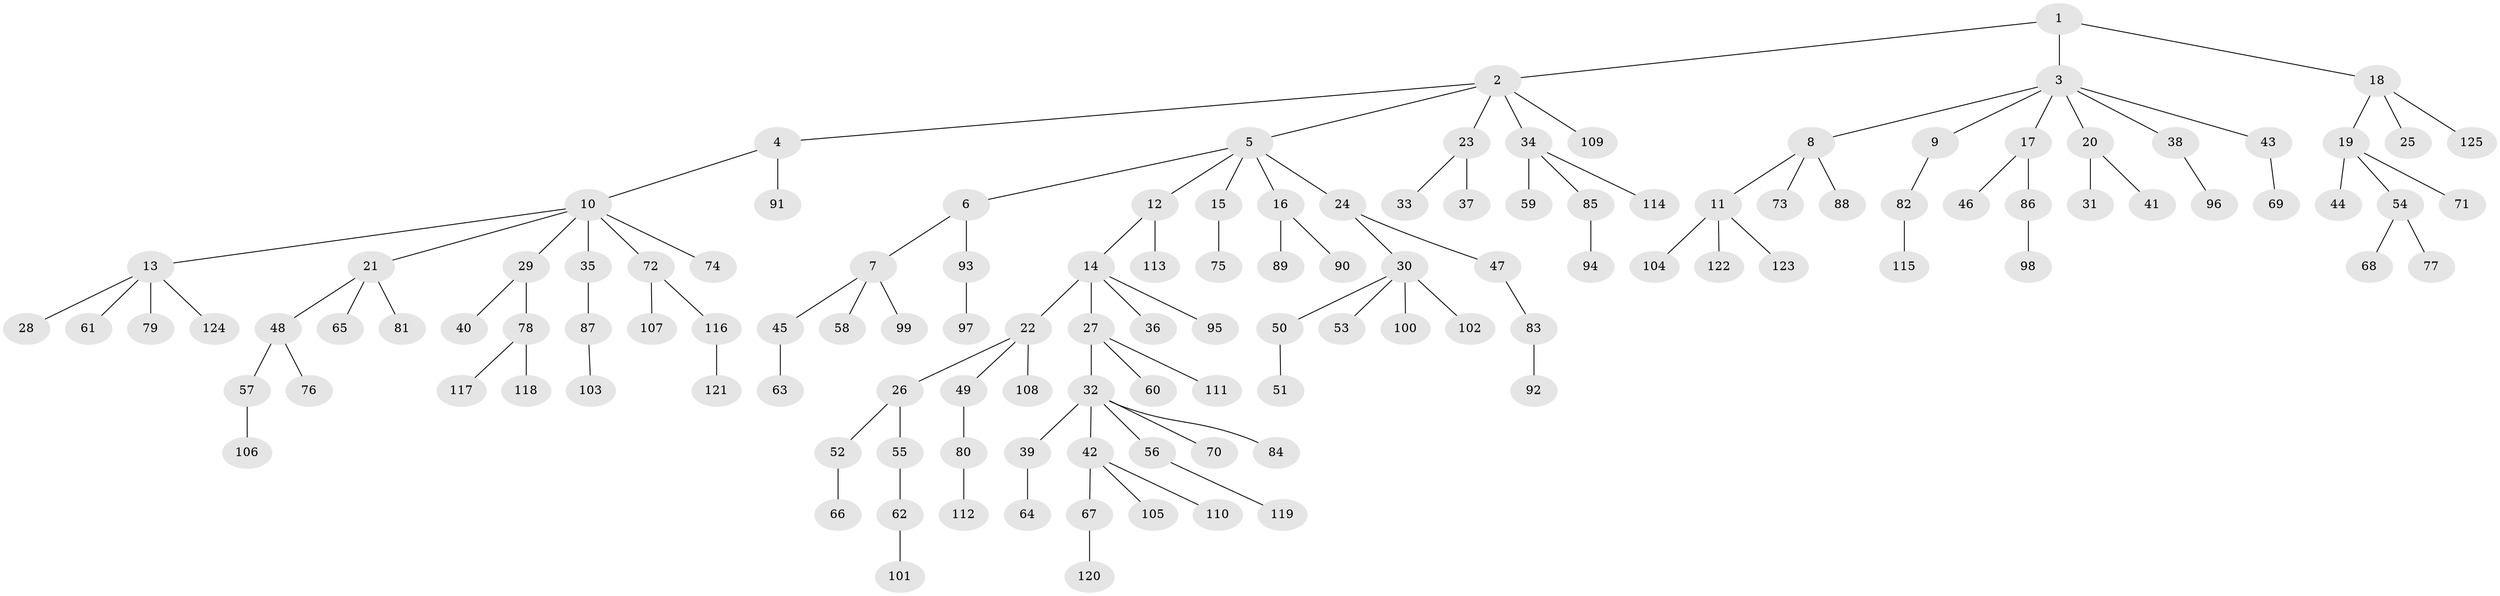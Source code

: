 // coarse degree distribution, {8: 0.011904761904761904, 7: 0.023809523809523808, 4: 0.05952380952380952, 6: 0.023809523809523808, 2: 0.14285714285714285, 1: 0.6190476190476191, 3: 0.08333333333333333, 5: 0.03571428571428571}
// Generated by graph-tools (version 1.1) at 2025/52/02/27/25 19:52:12]
// undirected, 125 vertices, 124 edges
graph export_dot {
graph [start="1"]
  node [color=gray90,style=filled];
  1;
  2;
  3;
  4;
  5;
  6;
  7;
  8;
  9;
  10;
  11;
  12;
  13;
  14;
  15;
  16;
  17;
  18;
  19;
  20;
  21;
  22;
  23;
  24;
  25;
  26;
  27;
  28;
  29;
  30;
  31;
  32;
  33;
  34;
  35;
  36;
  37;
  38;
  39;
  40;
  41;
  42;
  43;
  44;
  45;
  46;
  47;
  48;
  49;
  50;
  51;
  52;
  53;
  54;
  55;
  56;
  57;
  58;
  59;
  60;
  61;
  62;
  63;
  64;
  65;
  66;
  67;
  68;
  69;
  70;
  71;
  72;
  73;
  74;
  75;
  76;
  77;
  78;
  79;
  80;
  81;
  82;
  83;
  84;
  85;
  86;
  87;
  88;
  89;
  90;
  91;
  92;
  93;
  94;
  95;
  96;
  97;
  98;
  99;
  100;
  101;
  102;
  103;
  104;
  105;
  106;
  107;
  108;
  109;
  110;
  111;
  112;
  113;
  114;
  115;
  116;
  117;
  118;
  119;
  120;
  121;
  122;
  123;
  124;
  125;
  1 -- 2;
  1 -- 3;
  1 -- 18;
  2 -- 4;
  2 -- 5;
  2 -- 23;
  2 -- 34;
  2 -- 109;
  3 -- 8;
  3 -- 9;
  3 -- 17;
  3 -- 20;
  3 -- 38;
  3 -- 43;
  4 -- 10;
  4 -- 91;
  5 -- 6;
  5 -- 12;
  5 -- 15;
  5 -- 16;
  5 -- 24;
  6 -- 7;
  6 -- 93;
  7 -- 45;
  7 -- 58;
  7 -- 99;
  8 -- 11;
  8 -- 73;
  8 -- 88;
  9 -- 82;
  10 -- 13;
  10 -- 21;
  10 -- 29;
  10 -- 35;
  10 -- 72;
  10 -- 74;
  11 -- 104;
  11 -- 122;
  11 -- 123;
  12 -- 14;
  12 -- 113;
  13 -- 28;
  13 -- 61;
  13 -- 79;
  13 -- 124;
  14 -- 22;
  14 -- 27;
  14 -- 36;
  14 -- 95;
  15 -- 75;
  16 -- 89;
  16 -- 90;
  17 -- 46;
  17 -- 86;
  18 -- 19;
  18 -- 25;
  18 -- 125;
  19 -- 44;
  19 -- 54;
  19 -- 71;
  20 -- 31;
  20 -- 41;
  21 -- 48;
  21 -- 65;
  21 -- 81;
  22 -- 26;
  22 -- 49;
  22 -- 108;
  23 -- 33;
  23 -- 37;
  24 -- 30;
  24 -- 47;
  26 -- 52;
  26 -- 55;
  27 -- 32;
  27 -- 60;
  27 -- 111;
  29 -- 40;
  29 -- 78;
  30 -- 50;
  30 -- 53;
  30 -- 100;
  30 -- 102;
  32 -- 39;
  32 -- 42;
  32 -- 56;
  32 -- 70;
  32 -- 84;
  34 -- 59;
  34 -- 85;
  34 -- 114;
  35 -- 87;
  38 -- 96;
  39 -- 64;
  42 -- 67;
  42 -- 105;
  42 -- 110;
  43 -- 69;
  45 -- 63;
  47 -- 83;
  48 -- 57;
  48 -- 76;
  49 -- 80;
  50 -- 51;
  52 -- 66;
  54 -- 68;
  54 -- 77;
  55 -- 62;
  56 -- 119;
  57 -- 106;
  62 -- 101;
  67 -- 120;
  72 -- 107;
  72 -- 116;
  78 -- 117;
  78 -- 118;
  80 -- 112;
  82 -- 115;
  83 -- 92;
  85 -- 94;
  86 -- 98;
  87 -- 103;
  93 -- 97;
  116 -- 121;
}
